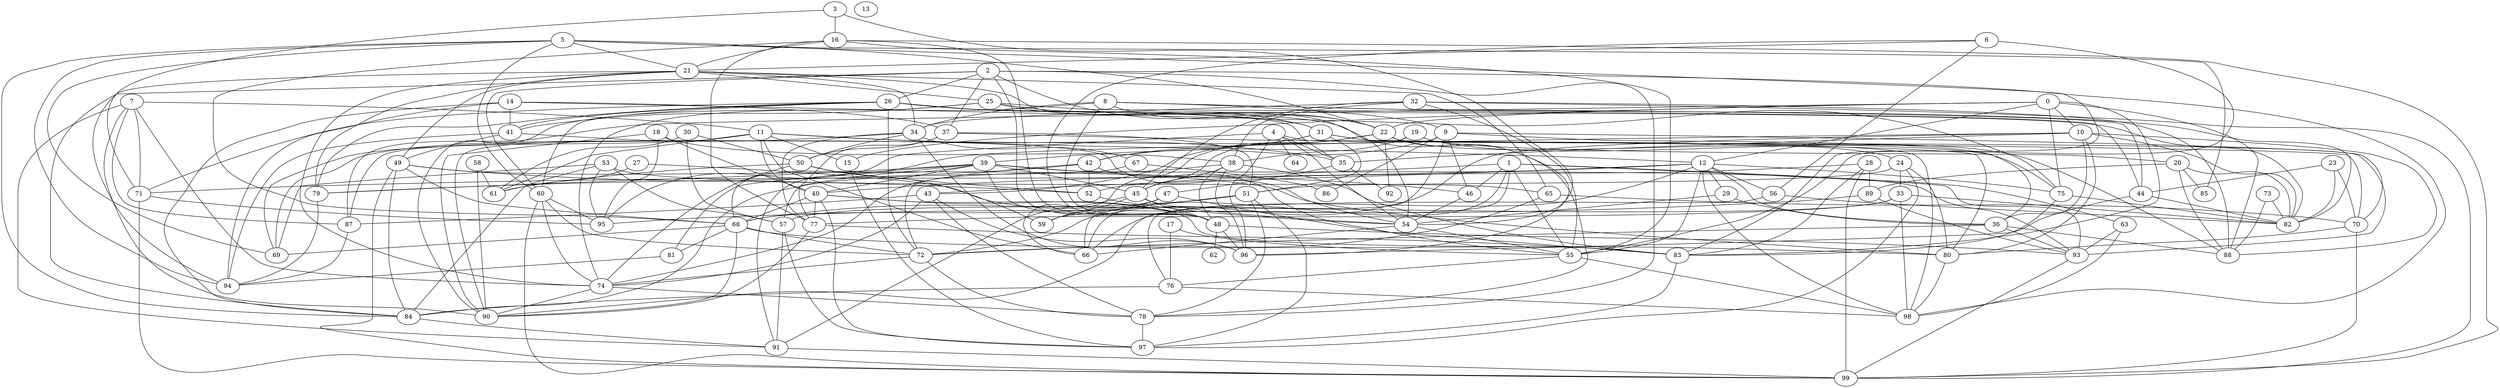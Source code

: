 strict graph "gnp_random_graph(100,0.06)" {
0;
1;
2;
3;
4;
5;
6;
7;
8;
9;
10;
11;
12;
13;
14;
15;
16;
17;
18;
19;
20;
21;
22;
23;
24;
25;
26;
27;
28;
29;
30;
31;
32;
33;
34;
35;
36;
37;
38;
39;
40;
41;
42;
43;
44;
45;
46;
47;
48;
49;
50;
51;
52;
53;
54;
55;
56;
57;
58;
59;
60;
61;
62;
63;
64;
65;
66;
67;
68;
69;
70;
71;
72;
73;
74;
75;
76;
77;
78;
79;
80;
81;
82;
83;
84;
85;
86;
87;
88;
89;
90;
91;
92;
93;
94;
95;
96;
97;
98;
99;
0 -- 10  [is_available=True, prob="0.592518527357"];
0 -- 75  [is_available=True, prob="0.558094575595"];
0 -- 12  [is_available=True, prob="0.687814914118"];
0 -- 15  [is_available=True, prob="0.369142711342"];
0 -- 83  [is_available=True, prob="1.0"];
0 -- 22  [is_available=True, prob="0.980849037726"];
0 -- 87  [is_available=True, prob="0.819456608934"];
0 -- 88  [is_available=True, prob="0.834531741697"];
1 -- 66  [is_available=True, prob="0.677862379036"];
1 -- 40  [is_available=True, prob="1.0"];
1 -- 46  [is_available=True, prob="0.523623022708"];
1 -- 55  [is_available=True, prob="0.344233056067"];
1 -- 90  [is_available=True, prob="0.981976948716"];
1 -- 93  [is_available=True, prob="0.0963995723372"];
1 -- 63  [is_available=True, prob="0.527070311366"];
2 -- 98  [is_available=True, prob="1.0"];
2 -- 37  [is_available=True, prob="0.0292610937938"];
2 -- 78  [is_available=True, prob="0.728431599954"];
2 -- 48  [is_available=True, prob="0.293973916372"];
2 -- 84  [is_available=True, prob="0.222837041303"];
2 -- 22  [is_available=True, prob="0.879228584237"];
2 -- 26  [is_available=True, prob="0.157887064653"];
2 -- 60  [is_available=True, prob="0.797605002196"];
3 -- 16  [is_available=True, prob="0.0271232371711"];
3 -- 54  [is_available=True, prob="0.610481991186"];
3 -- 71  [is_available=True, prob="0.801007796943"];
4 -- 64  [is_available=True, prob="1.0"];
4 -- 96  [is_available=True, prob="0.871410313637"];
4 -- 98  [is_available=True, prob="0.0403382399771"];
4 -- 35  [is_available=True, prob="0.527190686635"];
4 -- 54  [is_available=True, prob="0.691444074596"];
4 -- 95  [is_available=True, prob="0.0914954332434"];
5 -- 69  [is_available=True, prob="0.408120791391"];
5 -- 83  [is_available=True, prob="0.00935134955811"];
5 -- 84  [is_available=True, prob="0.853318558494"];
5 -- 21  [is_available=True, prob="0.474021148057"];
5 -- 22  [is_available=True, prob="0.97305310069"];
5 -- 60  [is_available=True, prob="0.294471821029"];
5 -- 94  [is_available=True, prob="0.985831521349"];
5 -- 85  [is_available=True, prob="1.0"];
6 -- 48  [is_available=True, prob="0.0192449477859"];
6 -- 56  [is_available=True, prob="1.0"];
6 -- 21  [is_available=True, prob="0.25774528117"];
6 -- 55  [is_available=True, prob="0.0019602973196"];
7 -- 71  [is_available=True, prob="0.851121603187"];
7 -- 74  [is_available=True, prob="0.62073783984"];
7 -- 11  [is_available=True, prob="1.0"];
7 -- 87  [is_available=True, prob="0.689927682771"];
7 -- 90  [is_available=True, prob="0.798647065207"];
7 -- 91  [is_available=True, prob="0.757016232633"];
8 -- 34  [is_available=True, prob="0.940342172564"];
8 -- 9  [is_available=True, prob="1.0"];
8 -- 74  [is_available=True, prob="0.0588481545702"];
8 -- 44  [is_available=True, prob="0.270346704901"];
8 -- 48  [is_available=True, prob="0.657475155346"];
8 -- 82  [is_available=True, prob="0.359842237215"];
8 -- 22  [is_available=True, prob="0.31212119346"];
9 -- 66  [is_available=True, prob="1.0"];
9 -- 36  [is_available=True, prob="0.0336727264595"];
9 -- 70  [is_available=True, prob="0.236674064437"];
9 -- 42  [is_available=True, prob="0.837897285913"];
9 -- 46  [is_available=True, prob="0.530070965708"];
9 -- 86  [is_available=True, prob="0.309631111304"];
10 -- 35  [is_available=True, prob="0.181732004323"];
10 -- 68  [is_available=True, prob="0.41175709462"];
10 -- 72  [is_available=True, prob="0.876543989838"];
10 -- 80  [is_available=True, prob="0.20403169193"];
10 -- 82  [is_available=True, prob="0.0422194567034"];
10 -- 88  [is_available=True, prob="0.72184063929"];
10 -- 36  [is_available=True, prob="1.0"];
11 -- 66  [is_available=True, prob="0.466549650393"];
11 -- 35  [is_available=True, prob="0.928736392181"];
11 -- 69  [is_available=True, prob="0.649817739215"];
11 -- 40  [is_available=True, prob="1.0"];
11 -- 12  [is_available=True, prob="1.0"];
11 -- 15  [is_available=True, prob="0.534482096273"];
11 -- 90  [is_available=True, prob="0.216311986106"];
11 -- 61  [is_available=True, prob="0.0701732200636"];
12 -- 66  [is_available=True, prob="1.0"];
12 -- 36  [is_available=True, prob="0.271674721079"];
12 -- 71  [is_available=True, prob="1.0"];
12 -- 43  [is_available=True, prob="0.801157348831"];
12 -- 98  [is_available=True, prob="1.0"];
12 -- 75  [is_available=True, prob="0.528795807282"];
12 -- 55  [is_available=True, prob="0.235415529657"];
12 -- 56  [is_available=True, prob="0.981619341502"];
12 -- 29  [is_available=True, prob="1.0"];
14 -- 41  [is_available=True, prob="0.401996636838"];
14 -- 75  [is_available=True, prob="1.0"];
14 -- 84  [is_available=True, prob="0.625743059225"];
14 -- 37  [is_available=True, prob="0.644157609696"];
14 -- 94  [is_available=True, prob="0.348908595708"];
15 -- 97  [is_available=True, prob="0.884175636107"];
16 -- 68  [is_available=True, prob="0.126795293913"];
16 -- 77  [is_available=True, prob="1.0"];
16 -- 48  [is_available=True, prob="0.654552222921"];
16 -- 99  [is_available=True, prob="0.023160714989"];
16 -- 21  [is_available=True, prob="0.526014394358"];
16 -- 55  [is_available=True, prob="0.835045845768"];
17 -- 76  [is_available=True, prob="0.608712083511"];
17 -- 55  [is_available=True, prob="0.97311330913"];
18 -- 40  [is_available=True, prob="0.727277091263"];
18 -- 90  [is_available=True, prob="0.561510807415"];
18 -- 38  [is_available=True, prob="0.013605282664"];
18 -- 95  [is_available=True, prob="0.34986600104"];
19 -- 88  [is_available=True, prob="1.0"];
19 -- 20  [is_available=True, prob="1.0"];
19 -- 38  [is_available=True, prob="0.805487777911"];
19 -- 87  [is_available=True, prob="1.0"];
20 -- 88  [is_available=True, prob="0.673854658952"];
20 -- 89  [is_available=True, prob="1.0"];
20 -- 82  [is_available=True, prob="0.00485202996594"];
20 -- 85  [is_available=True, prob="1.0"];
21 -- 65  [is_available=True, prob="0.629414078142"];
21 -- 34  [is_available=True, prob="0.76198878921"];
21 -- 74  [is_available=True, prob="1.0"];
21 -- 79  [is_available=True, prob="0.344394214611"];
21 -- 49  [is_available=True, prob="0.819787854685"];
21 -- 54  [is_available=True, prob="0.462596800034"];
21 -- 25  [is_available=True, prob="0.748599365121"];
21 -- 94  [is_available=True, prob="0.117658060414"];
22 -- 96  [is_available=True, prob="0.657549187202"];
22 -- 66  [is_available=True, prob="0.788234925577"];
22 -- 43  [is_available=True, prob="0.106052074499"];
22 -- 45  [is_available=True, prob="1.0"];
22 -- 24  [is_available=True, prob="0.00754998337446"];
22 -- 92  [is_available=True, prob="0.412772000044"];
22 -- 93  [is_available=True, prob="1.0"];
23 -- 82  [is_available=True, prob="0.597672663492"];
23 -- 44  [is_available=True, prob="0.0821276201184"];
23 -- 70  [is_available=True, prob="0.154546874583"];
24 -- 80  [is_available=True, prob="0.884853396833"];
24 -- 33  [is_available=True, prob="1.0"];
24 -- 51  [is_available=True, prob="1.0"];
24 -- 97  [is_available=True, prob="0.821031048616"];
25 -- 41  [is_available=True, prob="1.0"];
25 -- 44  [is_available=True, prob="0.277282587359"];
25 -- 78  [is_available=True, prob="0.884025789139"];
25 -- 60  [is_available=True, prob="0.742715790835"];
25 -- 31  [is_available=True, prob="0.181339787808"];
26 -- 35  [is_available=True, prob="1.0"];
26 -- 71  [is_available=True, prob="0.456054274779"];
26 -- 72  [is_available=True, prob="0.376081301022"];
26 -- 41  [is_available=True, prob="0.275173388428"];
26 -- 79  [is_available=True, prob="1.0"];
26 -- 82  [is_available=True, prob="0.849795381912"];
26 -- 90  [is_available=True, prob="0.298390992909"];
26 -- 31  [is_available=True, prob="0.633667573268"];
27 -- 48  [is_available=True, prob="0.00573904850047"];
27 -- 61  [is_available=True, prob="0.294685519299"];
28 -- 99  [is_available=True, prob="0.331129880609"];
28 -- 89  [is_available=True, prob="0.0254128307239"];
28 -- 83  [is_available=True, prob="0.966068988417"];
28 -- 52  [is_available=True, prob="1.0"];
29 -- 36  [is_available=True, prob="0.823865667589"];
29 -- 54  [is_available=True, prob="0.00237640892713"];
30 -- 57  [is_available=True, prob="0.207444047227"];
30 -- 50  [is_available=True, prob="0.751732032016"];
30 -- 61  [is_available=True, prob="0.364936792693"];
31 -- 39  [is_available=True, prob="0.0810265991814"];
31 -- 42  [is_available=True, prob="0.598263322094"];
31 -- 75  [is_available=True, prob="1.0"];
31 -- 80  [is_available=True, prob="1.0"];
31 -- 51  [is_available=True, prob="0.875638556845"];
32 -- 34  [is_available=True, prob="1.0"];
32 -- 99  [is_available=True, prob="0.0663354095588"];
32 -- 38  [is_available=True, prob="0.00366124814967"];
32 -- 45  [is_available=True, prob="1.0"];
32 -- 55  [is_available=True, prob="1.0"];
32 -- 88  [is_available=True, prob="0.820934687401"];
33 -- 57  [is_available=True, prob="0.238232258869"];
33 -- 82  [is_available=True, prob="0.751494338647"];
33 -- 98  [is_available=True, prob="1.0"];
33 -- 77  [is_available=True, prob="1.0"];
34 -- 96  [is_available=True, prob="0.267590785422"];
34 -- 67  [is_available=True, prob="0.307203767474"];
34 -- 69  [is_available=True, prob="0.683270556262"];
34 -- 77  [is_available=True, prob="1.0"];
34 -- 50  [is_available=True, prob="0.962908571654"];
35 -- 47  [is_available=True, prob="0.684792049054"];
35 -- 92  [is_available=True, prob="0.271531915224"];
36 -- 72  [is_available=True, prob="0.465993903142"];
36 -- 93  [is_available=True, prob="0.187335550192"];
36 -- 88  [is_available=True, prob="1.0"];
37 -- 70  [is_available=True, prob="0.485921791782"];
37 -- 77  [is_available=True, prob="0.80853121462"];
37 -- 50  [is_available=True, prob="0.505493194539"];
37 -- 51  [is_available=True, prob="0.217942520487"];
38 -- 96  [is_available=True, prob="0.410046661702"];
38 -- 83  [is_available=True, prob="0.039899957775"];
38 -- 45  [is_available=True, prob="0.902359612467"];
38 -- 48  [is_available=True, prob="0.78830211255"];
38 -- 84  [is_available=True, prob="0.752968538481"];
39 -- 40  [is_available=True, prob="0.965933267957"];
39 -- 45  [is_available=True, prob="0.757750841836"];
39 -- 46  [is_available=True, prob="0.260933661165"];
39 -- 79  [is_available=True, prob="0.937589620576"];
39 -- 48  [is_available=True, prob="0.603302185703"];
39 -- 81  [is_available=True, prob="1.0"];
39 -- 57  [is_available=True, prob="1.0"];
39 -- 91  [is_available=True, prob="0.549185810791"];
39 -- 93  [is_available=True, prob="1.0"];
40 -- 68  [is_available=True, prob="0.19118948435"];
40 -- 77  [is_available=True, prob="1.0"];
40 -- 48  [is_available=True, prob="0.736612375212"];
40 -- 83  [is_available=True, prob="1.0"];
40 -- 97  [is_available=True, prob="1.0"];
41 -- 49  [is_available=True, prob="0.489825356969"];
41 -- 54  [is_available=True, prob="0.00742892544359"];
41 -- 94  [is_available=True, prob="0.0757210916287"];
42 -- 74  [is_available=True, prob="0.434289102436"];
42 -- 79  [is_available=True, prob="0.173475190224"];
42 -- 52  [is_available=True, prob="1.0"];
42 -- 55  [is_available=True, prob="1.0"];
43 -- 96  [is_available=True, prob="0.152514129518"];
43 -- 74  [is_available=True, prob="0.305140557463"];
43 -- 78  [is_available=True, prob="0.76467282339"];
43 -- 87  [is_available=True, prob="0.483844902272"];
44 -- 82  [is_available=True, prob="1.0"];
44 -- 96  [is_available=True, prob="0.0270253658441"];
45 -- 91  [is_available=True, prob="0.698741291185"];
45 -- 48  [is_available=True, prob="0.902207216085"];
45 -- 54  [is_available=True, prob="0.799291280281"];
45 -- 59  [is_available=True, prob="1.0"];
46 -- 54  [is_available=True, prob="1.0"];
47 -- 59  [is_available=True, prob="0.0497136332709"];
47 -- 83  [is_available=True, prob="1.0"];
47 -- 68  [is_available=True, prob="0.879076663746"];
48 -- 96  [is_available=True, prob="0.691700382486"];
48 -- 93  [is_available=True, prob="1.0"];
48 -- 62  [is_available=True, prob="1.0"];
49 -- 99  [is_available=True, prob="0.988867855853"];
49 -- 68  [is_available=True, prob="1.0"];
49 -- 80  [is_available=True, prob="0.427730107813"];
49 -- 52  [is_available=True, prob="0.695223024473"];
49 -- 84  [is_available=True, prob="0.179896501239"];
50 -- 74  [is_available=True, prob="0.905949620726"];
50 -- 52  [is_available=True, prob="0.248201894196"];
50 -- 59  [is_available=True, prob="1.0"];
50 -- 61  [is_available=True, prob="0.039115255597"];
51 -- 97  [is_available=True, prob="1.0"];
51 -- 68  [is_available=True, prob="0.245442301955"];
51 -- 78  [is_available=True, prob="0.837602248962"];
51 -- 59  [is_available=True, prob="1.0"];
52 -- 54  [is_available=True, prob="1.0"];
53 -- 57  [is_available=True, prob="1.0"];
53 -- 95  [is_available=True, prob="1.0"];
53 -- 84  [is_available=True, prob="0.277416913641"];
53 -- 69  [is_available=True, prob="0.29398502198"];
53 -- 65  [is_available=True, prob="0.261591327844"];
54 -- 66  [is_available=True, prob="0.610371586422"];
54 -- 55  [is_available=True, prob="0.830198123871"];
55 -- 98  [is_available=True, prob="1.0"];
55 -- 76  [is_available=True, prob="0.226928538694"];
56 -- 76  [is_available=True, prob="0.0586481788413"];
56 -- 82  [is_available=True, prob="1.0"];
57 -- 97  [is_available=True, prob="0.0748102236053"];
57 -- 91  [is_available=True, prob="0.838986933863"];
58 -- 90  [is_available=True, prob="0.597411344073"];
58 -- 61  [is_available=True, prob="1.0"];
60 -- 99  [is_available=True, prob="0.538086293719"];
60 -- 72  [is_available=True, prob="1.0"];
60 -- 74  [is_available=True, prob="0.699037527472"];
60 -- 95  [is_available=True, prob="0.294565237398"];
63 -- 98  [is_available=True, prob="0.0724456878688"];
63 -- 93  [is_available=True, prob="0.765712185773"];
65 -- 72  [is_available=True, prob="1.0"];
65 -- 70  [is_available=True, prob="0.338438670006"];
67 -- 72  [is_available=True, prob="0.717095248059"];
67 -- 86  [is_available=True, prob="0.173015498151"];
68 -- 80  [is_available=True, prob="0.374131433751"];
68 -- 69  [is_available=True, prob="1.0"];
68 -- 81  [is_available=True, prob="1.0"];
68 -- 72  [is_available=True, prob="0.641871523669"];
68 -- 90  [is_available=True, prob="0.17908069036"];
70 -- 99  [is_available=True, prob="0.444393324534"];
70 -- 80  [is_available=True, prob="0.293435420663"];
71 -- 99  [is_available=True, prob="0.101958625421"];
71 -- 95  [is_available=True, prob="1.0"];
72 -- 78  [is_available=True, prob="0.178187246922"];
72 -- 74  [is_available=True, prob="0.642341273569"];
73 -- 88  [is_available=True, prob="0.952349243778"];
73 -- 82  [is_available=True, prob="0.616038221072"];
74 -- 78  [is_available=True, prob="0.125125658193"];
74 -- 90  [is_available=True, prob="0.174001668805"];
75 -- 82  [is_available=True, prob="0.302949356913"];
75 -- 83  [is_available=True, prob="0.680412328153"];
76 -- 98  [is_available=True, prob="0.633513150522"];
76 -- 84  [is_available=True, prob="0.208972333701"];
77 -- 83  [is_available=True, prob="0.490568150481"];
77 -- 90  [is_available=True, prob="1.0"];
78 -- 97  [is_available=True, prob="0.663236164515"];
79 -- 94  [is_available=True, prob="0.90394444865"];
80 -- 98  [is_available=True, prob="0.111754221584"];
81 -- 94  [is_available=True, prob="1.0"];
83 -- 97  [is_available=True, prob="0.650683615385"];
84 -- 91  [is_available=True, prob="0.759979955516"];
87 -- 94  [is_available=True, prob="0.246401332567"];
89 -- 93  [is_available=True, prob="0.516582323452"];
89 -- 95  [is_available=True, prob="0.969120647227"];
91 -- 99  [is_available=True, prob="0.512489382821"];
93 -- 99  [is_available=True, prob="1.0"];
}
